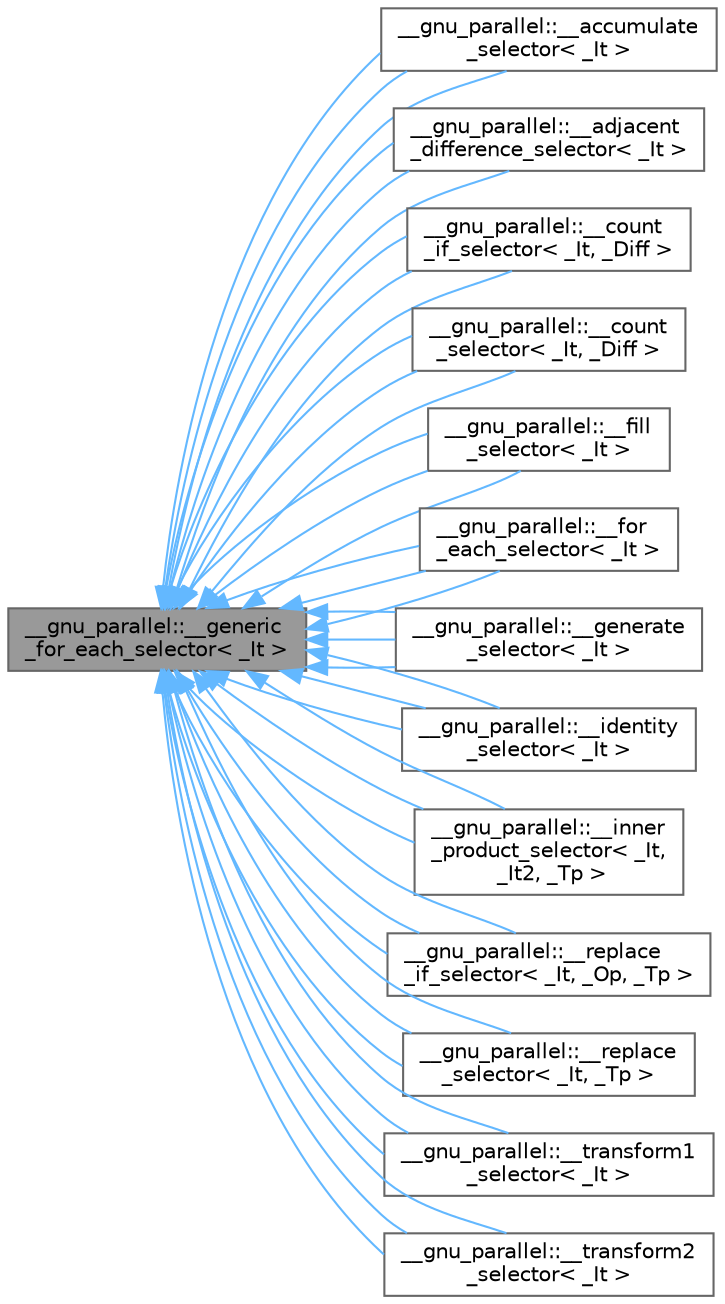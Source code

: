 digraph "__gnu_parallel::__generic_for_each_selector&lt; _It &gt;"
{
 // LATEX_PDF_SIZE
  bgcolor="transparent";
  edge [fontname=Helvetica,fontsize=10,labelfontname=Helvetica,labelfontsize=10];
  node [fontname=Helvetica,fontsize=10,shape=box,height=0.2,width=0.4];
  rankdir="LR";
  Node1 [id="Node000001",label="__gnu_parallel::__generic\l_for_each_selector\< _It \>",height=0.2,width=0.4,color="gray40", fillcolor="grey60", style="filled", fontcolor="black",tooltip="Generic __selector for embarrassingly parallel functions."];
  Node1 -> Node2 [id="edge79_Node000001_Node000002",dir="back",color="steelblue1",style="solid",tooltip=" "];
  Node2 [id="Node000002",label="__gnu_parallel::__accumulate\l_selector\< _It \>",height=0.2,width=0.4,color="gray40", fillcolor="white", style="filled",URL="$struct____gnu__parallel_1_1____accumulate__selector.html",tooltip="std::accumulate() selector."];
  Node1 -> Node2 [id="edge80_Node000001_Node000002",dir="back",color="steelblue1",style="solid",tooltip=" "];
  Node1 -> Node2 [id="edge81_Node000001_Node000002",dir="back",color="steelblue1",style="solid",tooltip=" "];
  Node1 -> Node3 [id="edge82_Node000001_Node000003",dir="back",color="steelblue1",style="solid",tooltip=" "];
  Node3 [id="Node000003",label="__gnu_parallel::__adjacent\l_difference_selector\< _It \>",height=0.2,width=0.4,color="gray40", fillcolor="white", style="filled",URL="$struct____gnu__parallel_1_1____adjacent__difference__selector.html",tooltip="Selector that returns the difference between two adjacent __elements."];
  Node1 -> Node3 [id="edge83_Node000001_Node000003",dir="back",color="steelblue1",style="solid",tooltip=" "];
  Node1 -> Node3 [id="edge84_Node000001_Node000003",dir="back",color="steelblue1",style="solid",tooltip=" "];
  Node1 -> Node4 [id="edge85_Node000001_Node000004",dir="back",color="steelblue1",style="solid",tooltip=" "];
  Node4 [id="Node000004",label="__gnu_parallel::__count\l_if_selector\< _It, _Diff \>",height=0.2,width=0.4,color="gray40", fillcolor="white", style="filled",URL="$struct____gnu__parallel_1_1____count__if__selector.html",tooltip="std::count_if () selector."];
  Node1 -> Node4 [id="edge86_Node000001_Node000004",dir="back",color="steelblue1",style="solid",tooltip=" "];
  Node1 -> Node4 [id="edge87_Node000001_Node000004",dir="back",color="steelblue1",style="solid",tooltip=" "];
  Node1 -> Node5 [id="edge88_Node000001_Node000005",dir="back",color="steelblue1",style="solid",tooltip=" "];
  Node5 [id="Node000005",label="__gnu_parallel::__count\l_selector\< _It, _Diff \>",height=0.2,width=0.4,color="gray40", fillcolor="white", style="filled",URL="$struct____gnu__parallel_1_1____count__selector.html",tooltip="std::count() selector."];
  Node1 -> Node5 [id="edge89_Node000001_Node000005",dir="back",color="steelblue1",style="solid",tooltip=" "];
  Node1 -> Node5 [id="edge90_Node000001_Node000005",dir="back",color="steelblue1",style="solid",tooltip=" "];
  Node1 -> Node6 [id="edge91_Node000001_Node000006",dir="back",color="steelblue1",style="solid",tooltip=" "];
  Node6 [id="Node000006",label="__gnu_parallel::__fill\l_selector\< _It \>",height=0.2,width=0.4,color="gray40", fillcolor="white", style="filled",URL="$struct____gnu__parallel_1_1____fill__selector.html",tooltip="std::fill() selector."];
  Node1 -> Node6 [id="edge92_Node000001_Node000006",dir="back",color="steelblue1",style="solid",tooltip=" "];
  Node1 -> Node6 [id="edge93_Node000001_Node000006",dir="back",color="steelblue1",style="solid",tooltip=" "];
  Node1 -> Node7 [id="edge94_Node000001_Node000007",dir="back",color="steelblue1",style="solid",tooltip=" "];
  Node7 [id="Node000007",label="__gnu_parallel::__for\l_each_selector\< _It \>",height=0.2,width=0.4,color="gray40", fillcolor="white", style="filled",URL="$struct____gnu__parallel_1_1____for__each__selector.html",tooltip="std::for_each() selector."];
  Node1 -> Node7 [id="edge95_Node000001_Node000007",dir="back",color="steelblue1",style="solid",tooltip=" "];
  Node1 -> Node7 [id="edge96_Node000001_Node000007",dir="back",color="steelblue1",style="solid",tooltip=" "];
  Node1 -> Node8 [id="edge97_Node000001_Node000008",dir="back",color="steelblue1",style="solid",tooltip=" "];
  Node8 [id="Node000008",label="__gnu_parallel::__generate\l_selector\< _It \>",height=0.2,width=0.4,color="gray40", fillcolor="white", style="filled",URL="$struct____gnu__parallel_1_1____generate__selector.html",tooltip="std::generate() selector."];
  Node1 -> Node8 [id="edge98_Node000001_Node000008",dir="back",color="steelblue1",style="solid",tooltip=" "];
  Node1 -> Node8 [id="edge99_Node000001_Node000008",dir="back",color="steelblue1",style="solid",tooltip=" "];
  Node1 -> Node9 [id="edge100_Node000001_Node000009",dir="back",color="steelblue1",style="solid",tooltip=" "];
  Node9 [id="Node000009",label="__gnu_parallel::__identity\l_selector\< _It \>",height=0.2,width=0.4,color="gray40", fillcolor="white", style="filled",URL="$struct____gnu__parallel_1_1____identity__selector.html",tooltip="Selector that just returns the passed iterator."];
  Node1 -> Node9 [id="edge101_Node000001_Node000009",dir="back",color="steelblue1",style="solid",tooltip=" "];
  Node1 -> Node9 [id="edge102_Node000001_Node000009",dir="back",color="steelblue1",style="solid",tooltip=" "];
  Node1 -> Node10 [id="edge103_Node000001_Node000010",dir="back",color="steelblue1",style="solid",tooltip=" "];
  Node10 [id="Node000010",label="__gnu_parallel::__inner\l_product_selector\< _It,\l _It2, _Tp \>",height=0.2,width=0.4,color="gray40", fillcolor="white", style="filled",URL="$struct____gnu__parallel_1_1____inner__product__selector.html",tooltip="std::inner_product() selector."];
  Node1 -> Node10 [id="edge104_Node000001_Node000010",dir="back",color="steelblue1",style="solid",tooltip=" "];
  Node1 -> Node10 [id="edge105_Node000001_Node000010",dir="back",color="steelblue1",style="solid",tooltip=" "];
  Node1 -> Node11 [id="edge106_Node000001_Node000011",dir="back",color="steelblue1",style="solid",tooltip=" "];
  Node11 [id="Node000011",label="__gnu_parallel::__replace\l_if_selector\< _It, _Op, _Tp \>",height=0.2,width=0.4,color="gray40", fillcolor="white", style="filled",URL="$struct____gnu__parallel_1_1____replace__if__selector.html",tooltip="std::replace() selector."];
  Node1 -> Node11 [id="edge107_Node000001_Node000011",dir="back",color="steelblue1",style="solid",tooltip=" "];
  Node1 -> Node11 [id="edge108_Node000001_Node000011",dir="back",color="steelblue1",style="solid",tooltip=" "];
  Node1 -> Node12 [id="edge109_Node000001_Node000012",dir="back",color="steelblue1",style="solid",tooltip=" "];
  Node12 [id="Node000012",label="__gnu_parallel::__replace\l_selector\< _It, _Tp \>",height=0.2,width=0.4,color="gray40", fillcolor="white", style="filled",URL="$struct____gnu__parallel_1_1____replace__selector.html",tooltip="std::replace() selector."];
  Node1 -> Node12 [id="edge110_Node000001_Node000012",dir="back",color="steelblue1",style="solid",tooltip=" "];
  Node1 -> Node12 [id="edge111_Node000001_Node000012",dir="back",color="steelblue1",style="solid",tooltip=" "];
  Node1 -> Node13 [id="edge112_Node000001_Node000013",dir="back",color="steelblue1",style="solid",tooltip=" "];
  Node13 [id="Node000013",label="__gnu_parallel::__transform1\l_selector\< _It \>",height=0.2,width=0.4,color="gray40", fillcolor="white", style="filled",URL="$struct____gnu__parallel_1_1____transform1__selector.html",tooltip="std::transform() __selector, one input sequence variant."];
  Node1 -> Node13 [id="edge113_Node000001_Node000013",dir="back",color="steelblue1",style="solid",tooltip=" "];
  Node1 -> Node13 [id="edge114_Node000001_Node000013",dir="back",color="steelblue1",style="solid",tooltip=" "];
  Node1 -> Node14 [id="edge115_Node000001_Node000014",dir="back",color="steelblue1",style="solid",tooltip=" "];
  Node14 [id="Node000014",label="__gnu_parallel::__transform2\l_selector\< _It \>",height=0.2,width=0.4,color="gray40", fillcolor="white", style="filled",URL="$struct____gnu__parallel_1_1____transform2__selector.html",tooltip="std::transform() __selector, two input sequences variant."];
  Node1 -> Node14 [id="edge116_Node000001_Node000014",dir="back",color="steelblue1",style="solid",tooltip=" "];
  Node1 -> Node14 [id="edge117_Node000001_Node000014",dir="back",color="steelblue1",style="solid",tooltip=" "];
}

